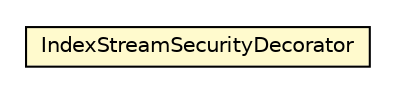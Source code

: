 #!/usr/local/bin/dot
#
# Class diagram 
# Generated by UMLGraph version R5_6-24-gf6e263 (http://www.umlgraph.org/)
#

digraph G {
	edge [fontname="Helvetica",fontsize=10,labelfontname="Helvetica",labelfontsize=10];
	node [fontname="Helvetica",fontsize=10,shape=plaintext];
	nodesep=0.25;
	ranksep=0.5;
	// com.orientechnologies.orient.core.index.IndexStreamSecurityDecorator
	c1246598 [label=<<table title="com.orientechnologies.orient.core.index.IndexStreamSecurityDecorator" border="0" cellborder="1" cellspacing="0" cellpadding="2" port="p" bgcolor="lemonChiffon" href="./IndexStreamSecurityDecorator.html">
		<tr><td><table border="0" cellspacing="0" cellpadding="1">
<tr><td align="center" balign="center"> IndexStreamSecurityDecorator </td></tr>
		</table></td></tr>
		</table>>, URL="./IndexStreamSecurityDecorator.html", fontname="Helvetica", fontcolor="black", fontsize=10.0];
}

